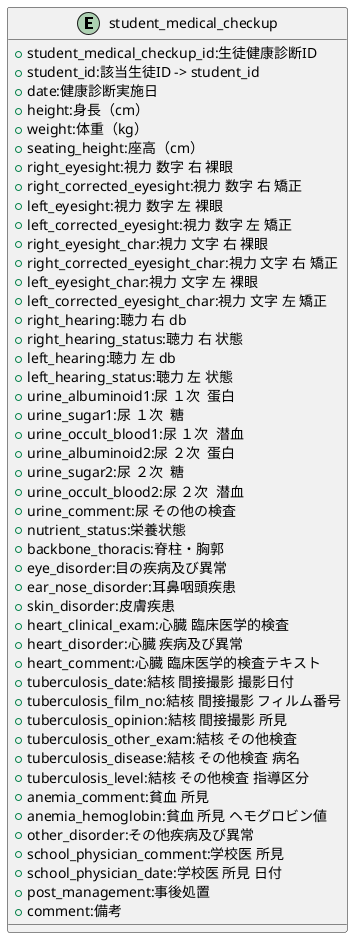 @startuml

entity "student_medical_checkup"{
    + student_medical_checkup_id:生徒健康診断ID
    + student_id:該当生徒ID -> student_id
    + date:健康診断実施日
    + height:身長（cm）
    + weight:体重（kg）
    + seating_height:座高（cm）
    + right_eyesight:視力 数字 右 裸眼
    + right_corrected_eyesight:視力 数字 右 矯正
    + left_eyesight:視力 数字 左 裸眼
    + left_corrected_eyesight:視力 数字 左 矯正
    + right_eyesight_char:視力 文字 右 裸眼
    + right_corrected_eyesight_char:視力 文字 右 矯正
    + left_eyesight_char:視力 文字 左 裸眼
    + left_corrected_eyesight_char:視力 文字 左 矯正
    + right_hearing:聴力 右 db
    + right_hearing_status:聴力 右 状態
    + left_hearing:聴力 左 db
    + left_hearing_status:聴力 左 状態
    + urine_albuminoid1:尿 １次  蛋白
    + urine_sugar1:尿 １次  糖
    + urine_occult_blood1:尿 １次  潜血
    + urine_albuminoid2:尿 ２次  蛋白
    + urine_sugar2:尿 ２次  糖
    + urine_occult_blood2:尿 ２次  潜血
    + urine_comment:尿 その他の検査
    + nutrient_status:栄養状態
    + backbone_thoracis:脊柱・胸郭
    + eye_disorder:目の疾病及び異常
    + ear_nose_disorder:耳鼻咽頭疾患
    + skin_disorder:皮膚疾患
    + heart_clinical_exam:心臓 臨床医学的検査
    + heart_disorder:心臓 疾病及び異常
    + heart_comment:心臓 臨床医学的検査テキスト
    + tuberculosis_date:結核 間接撮影 撮影日付
    + tuberculosis_film_no:結核 間接撮影 フィルム番号
    + tuberculosis_opinion:結核 間接撮影 所見
    + tuberculosis_other_exam:結核 その他検査
    + tuberculosis_disease:結核 その他検査 病名
    + tuberculosis_level:結核 その他検査 指導区分
    + anemia_comment:貧血 所見
    + anemia_hemoglobin:貧血 所見 ヘモグロビン値
    + other_disorder:その他疾病及び異常
    + school_physician_comment:学校医 所見
    + school_physician_date:学校医 所見 日付
    + post_management:事後処置
    + comment:備考
}

@enduml
